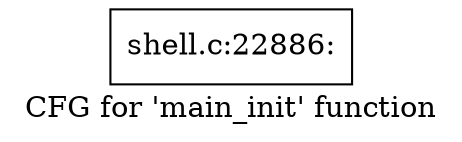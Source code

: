digraph "CFG for 'main_init' function" {
	label="CFG for 'main_init' function";

	Node0x560276d972c0 [shape=record,label="{shell.c:22886:}"];
}
